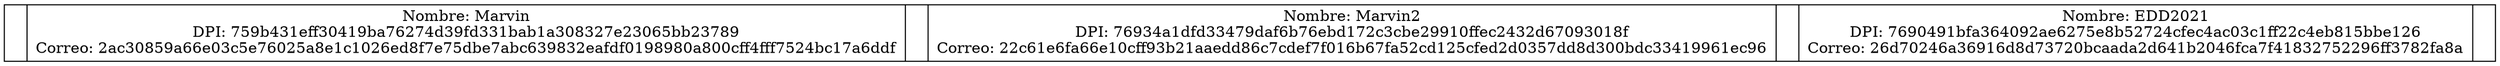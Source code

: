 digraph G{
node[shape=record]
node0xc0002003f0[label="<f0>|<f1>Nombre: Marvin\nDPI: 759b431eff30419ba76274d39fd331bab1a308327e23065bb23789\nCorreo: 2ac30859a66e03c5e76025a8e1c1026ed8f7e75dbe7abc639832eafdf0198980a800cff4fff7524bc17a6ddf|<f2>|<f3>Nombre: Marvin2\nDPI: 76934a1dfd33479daf6b76ebd172c3cbe29910ffec2432d67093018f\nCorreo: 22c61e6fa66e10cff93b21aaedd86c7cdef7f016b67fa52cd125cfed2d0357dd8d300bdc33419961ec96|<f4>|<f5>Nombre: EDD2021\nDPI: 7690491bfa364092ae6275e8b52724cfec4ac03c1ff22c4eb815bbe126\nCorreo: 26d70246a36916d8d73720bcaada2d641b2046fca7f41832752296ff3782fa8a|<f6>"]
}